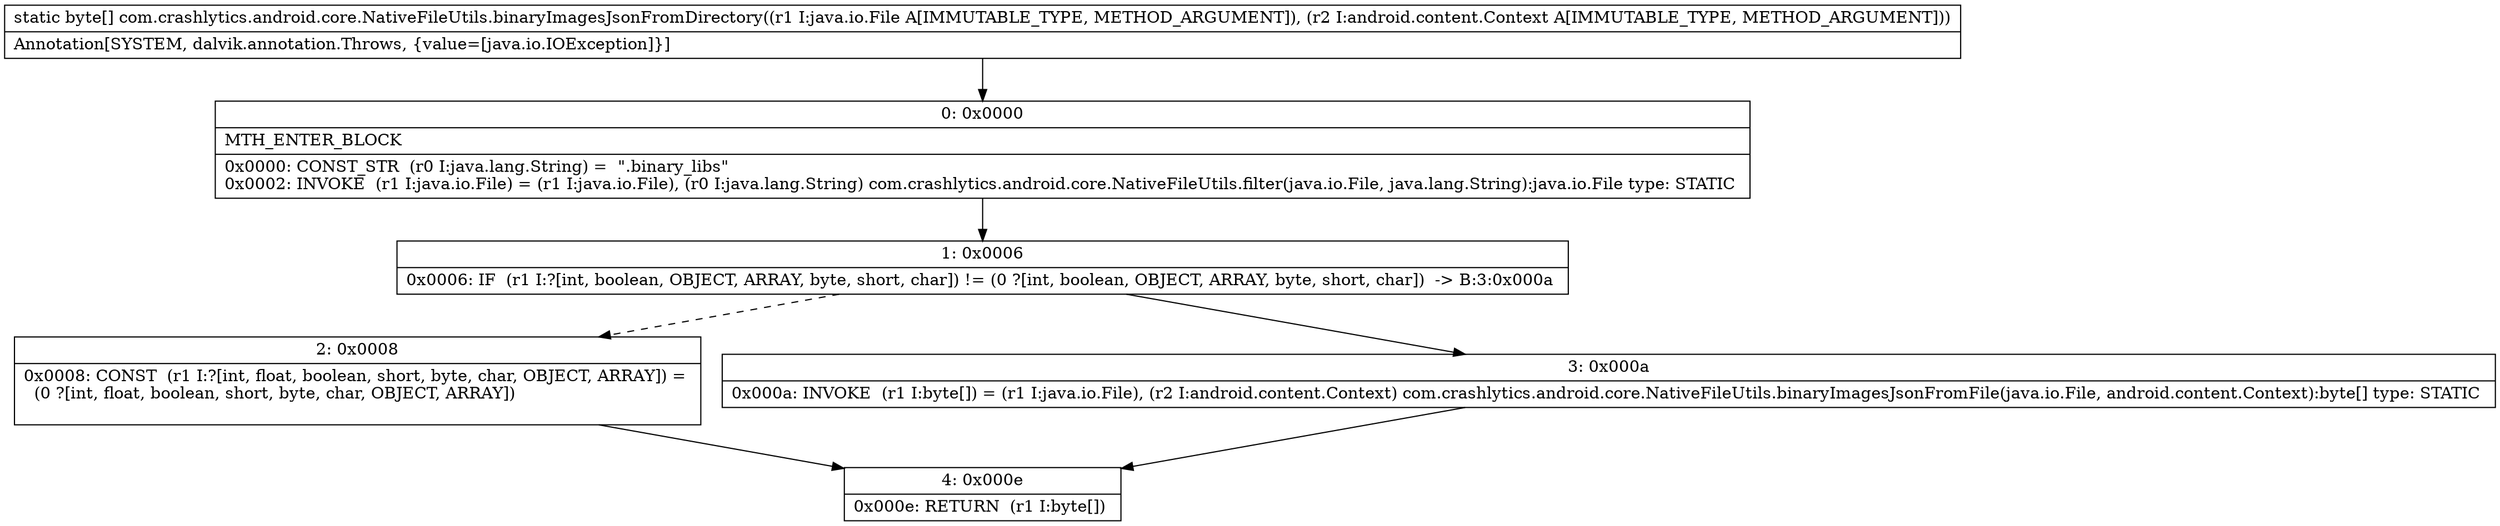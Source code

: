 digraph "CFG forcom.crashlytics.android.core.NativeFileUtils.binaryImagesJsonFromDirectory(Ljava\/io\/File;Landroid\/content\/Context;)[B" {
Node_0 [shape=record,label="{0\:\ 0x0000|MTH_ENTER_BLOCK\l|0x0000: CONST_STR  (r0 I:java.lang.String) =  \".binary_libs\" \l0x0002: INVOKE  (r1 I:java.io.File) = (r1 I:java.io.File), (r0 I:java.lang.String) com.crashlytics.android.core.NativeFileUtils.filter(java.io.File, java.lang.String):java.io.File type: STATIC \l}"];
Node_1 [shape=record,label="{1\:\ 0x0006|0x0006: IF  (r1 I:?[int, boolean, OBJECT, ARRAY, byte, short, char]) != (0 ?[int, boolean, OBJECT, ARRAY, byte, short, char])  \-\> B:3:0x000a \l}"];
Node_2 [shape=record,label="{2\:\ 0x0008|0x0008: CONST  (r1 I:?[int, float, boolean, short, byte, char, OBJECT, ARRAY]) = \l  (0 ?[int, float, boolean, short, byte, char, OBJECT, ARRAY])\l \l}"];
Node_3 [shape=record,label="{3\:\ 0x000a|0x000a: INVOKE  (r1 I:byte[]) = (r1 I:java.io.File), (r2 I:android.content.Context) com.crashlytics.android.core.NativeFileUtils.binaryImagesJsonFromFile(java.io.File, android.content.Context):byte[] type: STATIC \l}"];
Node_4 [shape=record,label="{4\:\ 0x000e|0x000e: RETURN  (r1 I:byte[]) \l}"];
MethodNode[shape=record,label="{static byte[] com.crashlytics.android.core.NativeFileUtils.binaryImagesJsonFromDirectory((r1 I:java.io.File A[IMMUTABLE_TYPE, METHOD_ARGUMENT]), (r2 I:android.content.Context A[IMMUTABLE_TYPE, METHOD_ARGUMENT]))  | Annotation[SYSTEM, dalvik.annotation.Throws, \{value=[java.io.IOException]\}]\l}"];
MethodNode -> Node_0;
Node_0 -> Node_1;
Node_1 -> Node_2[style=dashed];
Node_1 -> Node_3;
Node_2 -> Node_4;
Node_3 -> Node_4;
}

